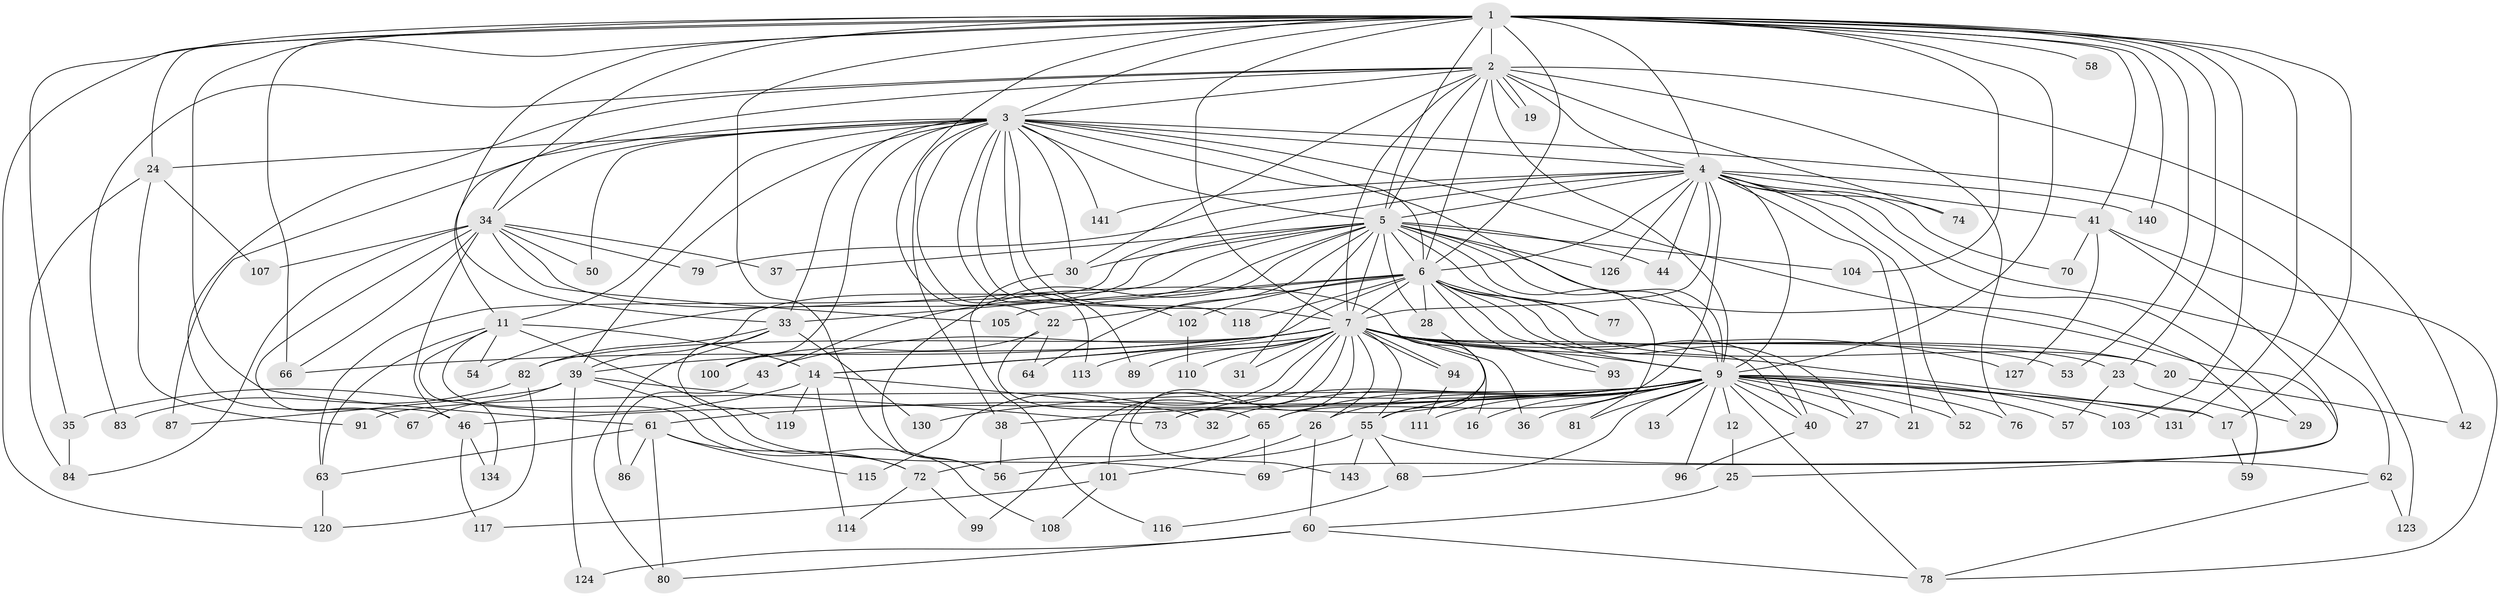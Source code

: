 // Generated by graph-tools (version 1.1) at 2025/23/03/03/25 07:23:36]
// undirected, 109 vertices, 248 edges
graph export_dot {
graph [start="1"]
  node [color=gray90,style=filled];
  1 [super="+8"];
  2 [super="+125"];
  3 [super="+49"];
  4 [super="+97"];
  5 [super="+15"];
  6 [super="+85"];
  7 [super="+109"];
  9 [super="+10"];
  11 [super="+18"];
  12;
  13;
  14 [super="+106"];
  16;
  17 [super="+75"];
  19;
  20;
  21;
  22 [super="+90"];
  23;
  24 [super="+128"];
  25;
  26;
  27;
  28;
  29;
  30 [super="+98"];
  31;
  32;
  33 [super="+51"];
  34 [super="+137"];
  35;
  36;
  37;
  38 [super="+133"];
  39 [super="+48"];
  40 [super="+47"];
  41 [super="+45"];
  42;
  43;
  44;
  46 [super="+132"];
  50;
  52;
  53;
  54;
  55 [super="+92"];
  56 [super="+136"];
  57;
  58;
  59;
  60;
  61 [super="+129"];
  62 [super="+121"];
  63 [super="+95"];
  64;
  65;
  66 [super="+138"];
  67;
  68;
  69 [super="+71"];
  70;
  72 [super="+122"];
  73 [super="+112"];
  74;
  76;
  77;
  78 [super="+142"];
  79;
  80 [super="+135"];
  81;
  82;
  83;
  84 [super="+88"];
  86;
  87;
  89;
  91;
  93;
  94;
  96;
  99;
  100;
  101;
  102;
  103;
  104;
  105;
  107;
  108;
  110;
  111;
  113;
  114;
  115;
  116;
  117;
  118;
  119;
  120 [super="+139"];
  123;
  124;
  126;
  127;
  130;
  131;
  134;
  140;
  141;
  143;
  1 -- 2 [weight=3];
  1 -- 3 [weight=3];
  1 -- 4 [weight=2];
  1 -- 5 [weight=3];
  1 -- 6 [weight=3];
  1 -- 7 [weight=2];
  1 -- 9 [weight=4];
  1 -- 22;
  1 -- 34;
  1 -- 35;
  1 -- 41;
  1 -- 53;
  1 -- 58 [weight=2];
  1 -- 61 [weight=2];
  1 -- 104;
  1 -- 120;
  1 -- 131;
  1 -- 140;
  1 -- 103;
  1 -- 56;
  1 -- 23;
  1 -- 24;
  1 -- 33;
  1 -- 17;
  1 -- 66;
  2 -- 3;
  2 -- 4;
  2 -- 5;
  2 -- 6;
  2 -- 7;
  2 -- 9 [weight=2];
  2 -- 11;
  2 -- 19;
  2 -- 19;
  2 -- 30;
  2 -- 42;
  2 -- 74;
  2 -- 76;
  2 -- 83;
  2 -- 46;
  3 -- 4;
  3 -- 5;
  3 -- 6;
  3 -- 7;
  3 -- 9 [weight=2];
  3 -- 11 [weight=2];
  3 -- 24 [weight=2];
  3 -- 25;
  3 -- 30;
  3 -- 33;
  3 -- 34;
  3 -- 38;
  3 -- 39;
  3 -- 50;
  3 -- 87;
  3 -- 89;
  3 -- 100;
  3 -- 102;
  3 -- 113;
  3 -- 118;
  3 -- 123;
  3 -- 141;
  4 -- 5;
  4 -- 6;
  4 -- 7 [weight=2];
  4 -- 9 [weight=2];
  4 -- 21;
  4 -- 29;
  4 -- 41 [weight=2];
  4 -- 44;
  4 -- 52;
  4 -- 62;
  4 -- 65;
  4 -- 70;
  4 -- 74;
  4 -- 79;
  4 -- 126;
  4 -- 140;
  4 -- 141;
  4 -- 63;
  5 -- 6;
  5 -- 7;
  5 -- 9 [weight=2];
  5 -- 28;
  5 -- 31;
  5 -- 37;
  5 -- 43;
  5 -- 54;
  5 -- 59;
  5 -- 77;
  5 -- 81;
  5 -- 104;
  5 -- 126;
  5 -- 64;
  5 -- 44;
  5 -- 30;
  5 -- 39;
  5 -- 56;
  6 -- 7;
  6 -- 9 [weight=2];
  6 -- 14;
  6 -- 20;
  6 -- 22;
  6 -- 27;
  6 -- 28;
  6 -- 33;
  6 -- 40;
  6 -- 77;
  6 -- 93;
  6 -- 102;
  6 -- 105;
  6 -- 118;
  7 -- 9 [weight=2];
  7 -- 14;
  7 -- 16;
  7 -- 17;
  7 -- 20;
  7 -- 23;
  7 -- 26;
  7 -- 31;
  7 -- 36;
  7 -- 39;
  7 -- 40;
  7 -- 43;
  7 -- 53;
  7 -- 55;
  7 -- 66;
  7 -- 82;
  7 -- 89;
  7 -- 93;
  7 -- 94;
  7 -- 94;
  7 -- 99;
  7 -- 101;
  7 -- 110;
  7 -- 113;
  7 -- 115;
  7 -- 127;
  7 -- 143;
  9 -- 13 [weight=2];
  9 -- 16;
  9 -- 21;
  9 -- 26;
  9 -- 27;
  9 -- 36;
  9 -- 38;
  9 -- 46 [weight=2];
  9 -- 55;
  9 -- 57;
  9 -- 61;
  9 -- 68;
  9 -- 73;
  9 -- 91;
  9 -- 65;
  9 -- 130;
  9 -- 131;
  9 -- 12;
  9 -- 76;
  9 -- 78;
  9 -- 17;
  9 -- 81;
  9 -- 32;
  9 -- 96;
  9 -- 103;
  9 -- 111;
  9 -- 52;
  9 -- 40;
  11 -- 134;
  11 -- 14;
  11 -- 69;
  11 -- 54;
  11 -- 72;
  11 -- 63;
  12 -- 25;
  14 -- 32;
  14 -- 35;
  14 -- 114;
  14 -- 119;
  17 -- 59;
  20 -- 42;
  22 -- 64;
  22 -- 100;
  22 -- 65;
  23 -- 29;
  23 -- 57;
  24 -- 84;
  24 -- 91;
  24 -- 107;
  25 -- 60;
  26 -- 60;
  26 -- 101;
  28 -- 73;
  30 -- 116;
  33 -- 82;
  33 -- 130;
  33 -- 80;
  33 -- 119;
  34 -- 37;
  34 -- 50;
  34 -- 66;
  34 -- 67;
  34 -- 79;
  34 -- 105;
  34 -- 107;
  34 -- 46;
  34 -- 55;
  34 -- 84;
  35 -- 84;
  38 -- 56;
  39 -- 67;
  39 -- 108;
  39 -- 124;
  39 -- 87;
  39 -- 73;
  40 -- 96;
  41 -- 70;
  41 -- 78;
  41 -- 127;
  41 -- 69;
  43 -- 86;
  46 -- 117;
  46 -- 134;
  55 -- 56;
  55 -- 62;
  55 -- 68;
  55 -- 143;
  60 -- 80;
  60 -- 124;
  60 -- 78;
  61 -- 63;
  61 -- 86;
  61 -- 115;
  61 -- 80;
  61 -- 72;
  62 -- 123;
  62 -- 78;
  63 -- 120;
  65 -- 69;
  65 -- 72;
  68 -- 116;
  72 -- 99;
  72 -- 114;
  82 -- 83;
  82 -- 120;
  94 -- 111;
  101 -- 108;
  101 -- 117;
  102 -- 110;
}
